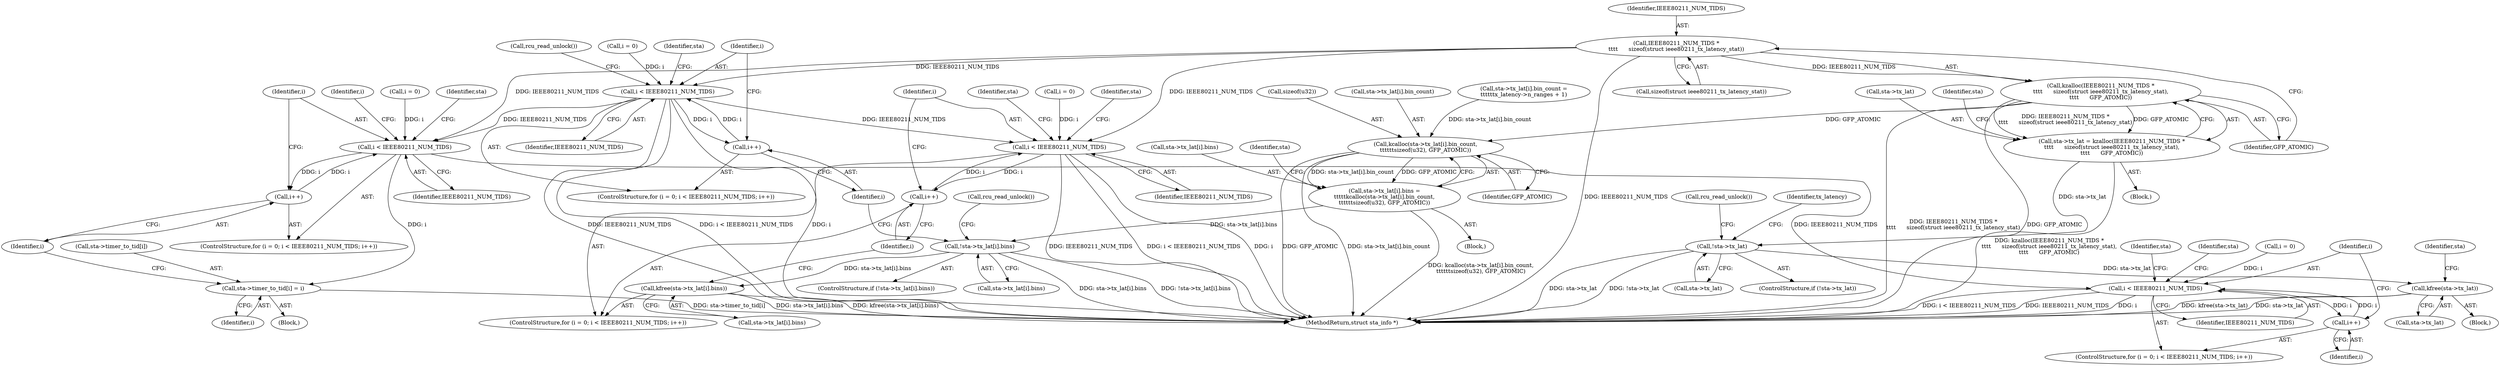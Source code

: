 digraph "0_linux_1d147bfa64293b2723c4fec50922168658e613ba_0@API" {
"1000152" [label="(Call,IEEE80211_NUM_TIDS *\n\t\t\t\t      sizeof(struct ieee80211_tx_latency_stat))"];
"1000151" [label="(Call,kzalloc(IEEE80211_NUM_TIDS *\n\t\t\t\t      sizeof(struct ieee80211_tx_latency_stat),\n\t\t\t\t      GFP_ATOMIC))"];
"1000147" [label="(Call,sta->tx_lat = kzalloc(IEEE80211_NUM_TIDS *\n\t\t\t\t      sizeof(struct ieee80211_tx_latency_stat),\n\t\t\t\t      GFP_ATOMIC))"];
"1000158" [label="(Call,!sta->tx_lat)"];
"1000520" [label="(Call,kfree(sta->tx_lat))"];
"1000201" [label="(Call,kcalloc(sta->tx_lat[i].bin_count,\n\t\t\t\t\t\tsizeof(u32), GFP_ATOMIC))"];
"1000193" [label="(Call,sta->tx_lat[i].bins =\n\t\t\t\t\tkcalloc(sta->tx_lat[i].bin_count,\n\t\t\t\t\t\tsizeof(u32), GFP_ATOMIC))"];
"1000213" [label="(Call,!sta->tx_lat[i].bins)"];
"1000512" [label="(Call,kfree(sta->tx_lat[i].bins))"];
"1000174" [label="(Call,i < IEEE80211_NUM_TIDS)"];
"1000177" [label="(Call,i++)"];
"1000357" [label="(Call,i < IEEE80211_NUM_TIDS)"];
"1000360" [label="(Call,i++)"];
"1000363" [label="(Call,sta->timer_to_tid[i] = i)"];
"1000398" [label="(Call,i < IEEE80211_NUM_TIDS)"];
"1000401" [label="(Call,i++)"];
"1000507" [label="(Call,i < IEEE80211_NUM_TIDS)"];
"1000510" [label="(Call,i++)"];
"1000361" [label="(Identifier,i)"];
"1000372" [label="(Identifier,i)"];
"1000214" [label="(Call,sta->tx_lat[i].bins)"];
"1000171" [label="(Call,i = 0)"];
"1000176" [label="(Identifier,IEEE80211_NUM_TIDS)"];
"1000151" [label="(Call,kzalloc(IEEE80211_NUM_TIDS *\n\t\t\t\t      sizeof(struct ieee80211_tx_latency_stat),\n\t\t\t\t      GFP_ATOMIC))"];
"1000201" [label="(Call,kcalloc(sta->tx_lat[i].bin_count,\n\t\t\t\t\t\tsizeof(u32), GFP_ATOMIC))"];
"1000147" [label="(Call,sta->tx_lat = kzalloc(IEEE80211_NUM_TIDS *\n\t\t\t\t      sizeof(struct ieee80211_tx_latency_stat),\n\t\t\t\t      GFP_ATOMIC))"];
"1000153" [label="(Identifier,IEEE80211_NUM_TIDS)"];
"1000146" [label="(Block,)"];
"1000160" [label="(Identifier,sta)"];
"1000167" [label="(Identifier,tx_latency)"];
"1000193" [label="(Call,sta->tx_lat[i].bins =\n\t\t\t\t\tkcalloc(sta->tx_lat[i].bin_count,\n\t\t\t\t\t\tsizeof(u32), GFP_ATOMIC))"];
"1000211" [label="(Identifier,GFP_ATOMIC)"];
"1000202" [label="(Call,sta->tx_lat[i].bin_count)"];
"1000156" [label="(Identifier,GFP_ATOMIC)"];
"1000213" [label="(Call,!sta->tx_lat[i].bins)"];
"1000394" [label="(ControlStructure,for (i = 0; i < IEEE80211_NUM_TIDS; i++))"];
"1000401" [label="(Call,i++)"];
"1000184" [label="(Identifier,sta)"];
"1000414" [label="(Identifier,sta)"];
"1000400" [label="(Identifier,IEEE80211_NUM_TIDS)"];
"1000525" [label="(Identifier,sta)"];
"1000224" [label="(Call,rcu_read_unlock())"];
"1000353" [label="(ControlStructure,for (i = 0; i < IEEE80211_NUM_TIDS; i++))"];
"1000509" [label="(Identifier,IEEE80211_NUM_TIDS)"];
"1000152" [label="(Call,IEEE80211_NUM_TIDS *\n\t\t\t\t      sizeof(struct ieee80211_tx_latency_stat))"];
"1000180" [label="(Call,sta->tx_lat[i].bin_count =\n\t\t\t\t\ttx_latency->n_ranges + 1)"];
"1000364" [label="(Call,sta->timer_to_tid[i])"];
"1000513" [label="(Call,sta->tx_lat[i].bins)"];
"1000175" [label="(Identifier,i)"];
"1000177" [label="(Call,i++)"];
"1000178" [label="(Identifier,i)"];
"1000362" [label="(Block,)"];
"1000406" [label="(Identifier,sta)"];
"1000194" [label="(Call,sta->tx_lat[i].bins)"];
"1000157" [label="(ControlStructure,if (!sta->tx_lat))"];
"1000212" [label="(ControlStructure,if (!sta->tx_lat[i].bins))"];
"1000510" [label="(Call,i++)"];
"1000512" [label="(Call,kfree(sta->tx_lat[i].bins))"];
"1000159" [label="(Call,sta->tx_lat)"];
"1000358" [label="(Identifier,i)"];
"1000395" [label="(Call,i = 0)"];
"1000163" [label="(Call,rcu_read_unlock())"];
"1000528" [label="(MethodReturn,struct sta_info *)"];
"1000507" [label="(Call,i < IEEE80211_NUM_TIDS)"];
"1000170" [label="(ControlStructure,for (i = 0; i < IEEE80211_NUM_TIDS; i++))"];
"1000402" [label="(Identifier,i)"];
"1000360" [label="(Call,i++)"];
"1000521" [label="(Call,sta->tx_lat)"];
"1000520" [label="(Call,kfree(sta->tx_lat))"];
"1000363" [label="(Call,sta->timer_to_tid[i] = i)"];
"1000503" [label="(ControlStructure,for (i = 0; i < IEEE80211_NUM_TIDS; i++))"];
"1000359" [label="(Identifier,IEEE80211_NUM_TIDS)"];
"1000522" [label="(Identifier,sta)"];
"1000148" [label="(Call,sta->tx_lat)"];
"1000398" [label="(Call,i < IEEE80211_NUM_TIDS)"];
"1000158" [label="(Call,!sta->tx_lat)"];
"1000222" [label="(Call,rcu_read_unlock())"];
"1000179" [label="(Block,)"];
"1000511" [label="(Identifier,i)"];
"1000354" [label="(Call,i = 0)"];
"1000504" [label="(Call,i = 0)"];
"1000357" [label="(Call,i < IEEE80211_NUM_TIDS)"];
"1000209" [label="(Call,sizeof(u32))"];
"1000508" [label="(Identifier,i)"];
"1000154" [label="(Call,sizeof(struct ieee80211_tx_latency_stat))"];
"1000366" [label="(Identifier,sta)"];
"1000516" [label="(Identifier,sta)"];
"1000369" [label="(Identifier,i)"];
"1000502" [label="(Block,)"];
"1000217" [label="(Identifier,sta)"];
"1000174" [label="(Call,i < IEEE80211_NUM_TIDS)"];
"1000399" [label="(Identifier,i)"];
"1000152" -> "1000151"  [label="AST: "];
"1000152" -> "1000154"  [label="CFG: "];
"1000153" -> "1000152"  [label="AST: "];
"1000154" -> "1000152"  [label="AST: "];
"1000156" -> "1000152"  [label="CFG: "];
"1000152" -> "1000528"  [label="DDG: IEEE80211_NUM_TIDS"];
"1000152" -> "1000151"  [label="DDG: IEEE80211_NUM_TIDS"];
"1000152" -> "1000174"  [label="DDG: IEEE80211_NUM_TIDS"];
"1000152" -> "1000357"  [label="DDG: IEEE80211_NUM_TIDS"];
"1000152" -> "1000507"  [label="DDG: IEEE80211_NUM_TIDS"];
"1000151" -> "1000147"  [label="AST: "];
"1000151" -> "1000156"  [label="CFG: "];
"1000156" -> "1000151"  [label="AST: "];
"1000147" -> "1000151"  [label="CFG: "];
"1000151" -> "1000528"  [label="DDG: IEEE80211_NUM_TIDS *\n\t\t\t\t      sizeof(struct ieee80211_tx_latency_stat)"];
"1000151" -> "1000528"  [label="DDG: GFP_ATOMIC"];
"1000151" -> "1000147"  [label="DDG: IEEE80211_NUM_TIDS *\n\t\t\t\t      sizeof(struct ieee80211_tx_latency_stat)"];
"1000151" -> "1000147"  [label="DDG: GFP_ATOMIC"];
"1000151" -> "1000201"  [label="DDG: GFP_ATOMIC"];
"1000147" -> "1000146"  [label="AST: "];
"1000148" -> "1000147"  [label="AST: "];
"1000160" -> "1000147"  [label="CFG: "];
"1000147" -> "1000528"  [label="DDG: kzalloc(IEEE80211_NUM_TIDS *\n\t\t\t\t      sizeof(struct ieee80211_tx_latency_stat),\n\t\t\t\t      GFP_ATOMIC)"];
"1000147" -> "1000158"  [label="DDG: sta->tx_lat"];
"1000158" -> "1000157"  [label="AST: "];
"1000158" -> "1000159"  [label="CFG: "];
"1000159" -> "1000158"  [label="AST: "];
"1000163" -> "1000158"  [label="CFG: "];
"1000167" -> "1000158"  [label="CFG: "];
"1000158" -> "1000528"  [label="DDG: sta->tx_lat"];
"1000158" -> "1000528"  [label="DDG: !sta->tx_lat"];
"1000158" -> "1000520"  [label="DDG: sta->tx_lat"];
"1000520" -> "1000502"  [label="AST: "];
"1000520" -> "1000521"  [label="CFG: "];
"1000521" -> "1000520"  [label="AST: "];
"1000525" -> "1000520"  [label="CFG: "];
"1000520" -> "1000528"  [label="DDG: kfree(sta->tx_lat)"];
"1000520" -> "1000528"  [label="DDG: sta->tx_lat"];
"1000201" -> "1000193"  [label="AST: "];
"1000201" -> "1000211"  [label="CFG: "];
"1000202" -> "1000201"  [label="AST: "];
"1000209" -> "1000201"  [label="AST: "];
"1000211" -> "1000201"  [label="AST: "];
"1000193" -> "1000201"  [label="CFG: "];
"1000201" -> "1000528"  [label="DDG: GFP_ATOMIC"];
"1000201" -> "1000528"  [label="DDG: sta->tx_lat[i].bin_count"];
"1000201" -> "1000193"  [label="DDG: sta->tx_lat[i].bin_count"];
"1000201" -> "1000193"  [label="DDG: GFP_ATOMIC"];
"1000180" -> "1000201"  [label="DDG: sta->tx_lat[i].bin_count"];
"1000193" -> "1000179"  [label="AST: "];
"1000194" -> "1000193"  [label="AST: "];
"1000217" -> "1000193"  [label="CFG: "];
"1000193" -> "1000528"  [label="DDG: kcalloc(sta->tx_lat[i].bin_count,\n\t\t\t\t\t\tsizeof(u32), GFP_ATOMIC)"];
"1000193" -> "1000213"  [label="DDG: sta->tx_lat[i].bins"];
"1000213" -> "1000212"  [label="AST: "];
"1000213" -> "1000214"  [label="CFG: "];
"1000214" -> "1000213"  [label="AST: "];
"1000222" -> "1000213"  [label="CFG: "];
"1000178" -> "1000213"  [label="CFG: "];
"1000213" -> "1000528"  [label="DDG: sta->tx_lat[i].bins"];
"1000213" -> "1000528"  [label="DDG: !sta->tx_lat[i].bins"];
"1000213" -> "1000512"  [label="DDG: sta->tx_lat[i].bins"];
"1000512" -> "1000503"  [label="AST: "];
"1000512" -> "1000513"  [label="CFG: "];
"1000513" -> "1000512"  [label="AST: "];
"1000511" -> "1000512"  [label="CFG: "];
"1000512" -> "1000528"  [label="DDG: sta->tx_lat[i].bins"];
"1000512" -> "1000528"  [label="DDG: kfree(sta->tx_lat[i].bins)"];
"1000174" -> "1000170"  [label="AST: "];
"1000174" -> "1000176"  [label="CFG: "];
"1000175" -> "1000174"  [label="AST: "];
"1000176" -> "1000174"  [label="AST: "];
"1000184" -> "1000174"  [label="CFG: "];
"1000224" -> "1000174"  [label="CFG: "];
"1000174" -> "1000528"  [label="DDG: IEEE80211_NUM_TIDS"];
"1000174" -> "1000528"  [label="DDG: i < IEEE80211_NUM_TIDS"];
"1000174" -> "1000528"  [label="DDG: i"];
"1000177" -> "1000174"  [label="DDG: i"];
"1000171" -> "1000174"  [label="DDG: i"];
"1000174" -> "1000177"  [label="DDG: i"];
"1000174" -> "1000357"  [label="DDG: IEEE80211_NUM_TIDS"];
"1000174" -> "1000507"  [label="DDG: IEEE80211_NUM_TIDS"];
"1000177" -> "1000170"  [label="AST: "];
"1000177" -> "1000178"  [label="CFG: "];
"1000178" -> "1000177"  [label="AST: "];
"1000175" -> "1000177"  [label="CFG: "];
"1000357" -> "1000353"  [label="AST: "];
"1000357" -> "1000359"  [label="CFG: "];
"1000358" -> "1000357"  [label="AST: "];
"1000359" -> "1000357"  [label="AST: "];
"1000366" -> "1000357"  [label="CFG: "];
"1000372" -> "1000357"  [label="CFG: "];
"1000360" -> "1000357"  [label="DDG: i"];
"1000354" -> "1000357"  [label="DDG: i"];
"1000357" -> "1000360"  [label="DDG: i"];
"1000357" -> "1000363"  [label="DDG: i"];
"1000357" -> "1000398"  [label="DDG: IEEE80211_NUM_TIDS"];
"1000360" -> "1000353"  [label="AST: "];
"1000360" -> "1000361"  [label="CFG: "];
"1000361" -> "1000360"  [label="AST: "];
"1000358" -> "1000360"  [label="CFG: "];
"1000363" -> "1000362"  [label="AST: "];
"1000363" -> "1000369"  [label="CFG: "];
"1000364" -> "1000363"  [label="AST: "];
"1000369" -> "1000363"  [label="AST: "];
"1000361" -> "1000363"  [label="CFG: "];
"1000363" -> "1000528"  [label="DDG: sta->timer_to_tid[i]"];
"1000398" -> "1000394"  [label="AST: "];
"1000398" -> "1000400"  [label="CFG: "];
"1000399" -> "1000398"  [label="AST: "];
"1000400" -> "1000398"  [label="AST: "];
"1000406" -> "1000398"  [label="CFG: "];
"1000414" -> "1000398"  [label="CFG: "];
"1000398" -> "1000528"  [label="DDG: i < IEEE80211_NUM_TIDS"];
"1000398" -> "1000528"  [label="DDG: IEEE80211_NUM_TIDS"];
"1000398" -> "1000528"  [label="DDG: i"];
"1000395" -> "1000398"  [label="DDG: i"];
"1000401" -> "1000398"  [label="DDG: i"];
"1000398" -> "1000401"  [label="DDG: i"];
"1000401" -> "1000394"  [label="AST: "];
"1000401" -> "1000402"  [label="CFG: "];
"1000402" -> "1000401"  [label="AST: "];
"1000399" -> "1000401"  [label="CFG: "];
"1000507" -> "1000503"  [label="AST: "];
"1000507" -> "1000509"  [label="CFG: "];
"1000508" -> "1000507"  [label="AST: "];
"1000509" -> "1000507"  [label="AST: "];
"1000516" -> "1000507"  [label="CFG: "];
"1000522" -> "1000507"  [label="CFG: "];
"1000507" -> "1000528"  [label="DDG: IEEE80211_NUM_TIDS"];
"1000507" -> "1000528"  [label="DDG: i < IEEE80211_NUM_TIDS"];
"1000507" -> "1000528"  [label="DDG: i"];
"1000510" -> "1000507"  [label="DDG: i"];
"1000504" -> "1000507"  [label="DDG: i"];
"1000507" -> "1000510"  [label="DDG: i"];
"1000510" -> "1000503"  [label="AST: "];
"1000510" -> "1000511"  [label="CFG: "];
"1000511" -> "1000510"  [label="AST: "];
"1000508" -> "1000510"  [label="CFG: "];
}
